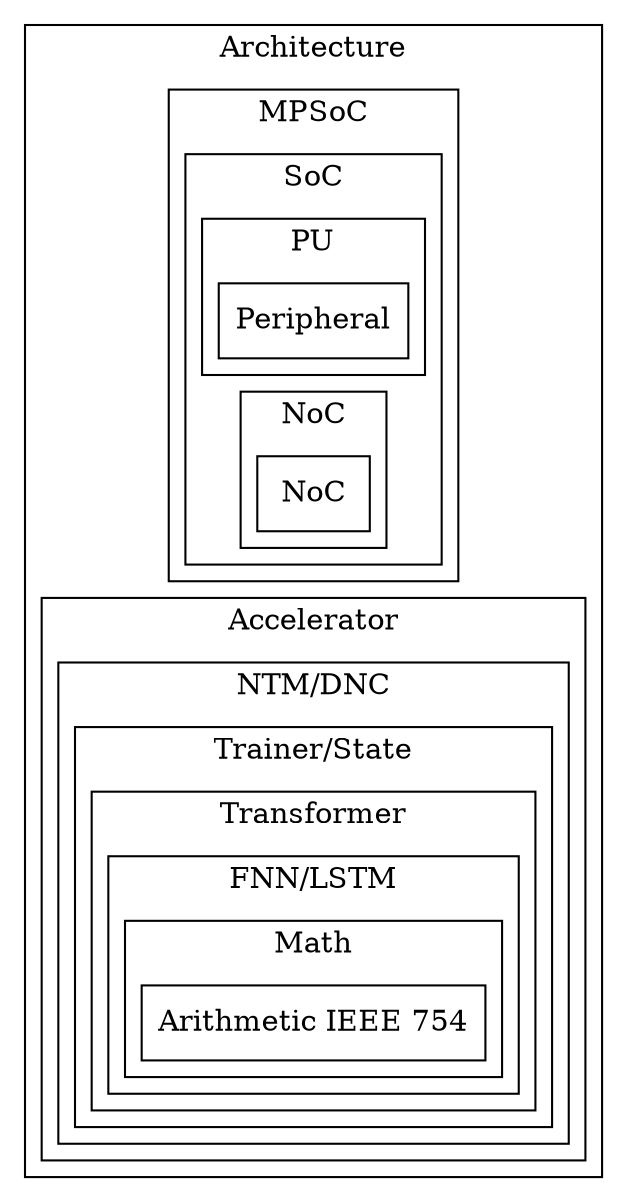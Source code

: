 digraph Project {
  // Introduction
  graph [rankdir = LR, splines=ortho];
  node[shape=record];

  // Blocks
  subgraph "cluster Architecture" { label = "Architecture";
    subgraph "cluster MPSoC" { label = "MPSoC";
      subgraph "cluster SoC" { label = "SoC";
        subgraph "cluster PU" { label = "PU";
          Peripheral[shape=box, label="Peripheral"];
        }
        subgraph "cluster NoC" { label = "NoC";
          NoC[shape=box, label="NoC"];
        }
      }
    }
    subgraph "cluster Accelerator" { label = "Accelerator";
      subgraph "cluster NTM/DNC" { label = "NTM/DNC";
        subgraph "cluster Trainer/State" { label = "Trainer/State";
          subgraph "cluster Transformer" { label = "Transformer";
            subgraph "cluster FNN/LSTM" { label = "FNN/LSTM";
              subgraph "cluster Math" { label = "Math";
                arithmetic[shape=box, label="Arithmetic IEEE 754"];
              }
            }
          }
        }
      }
    }
  }
}
